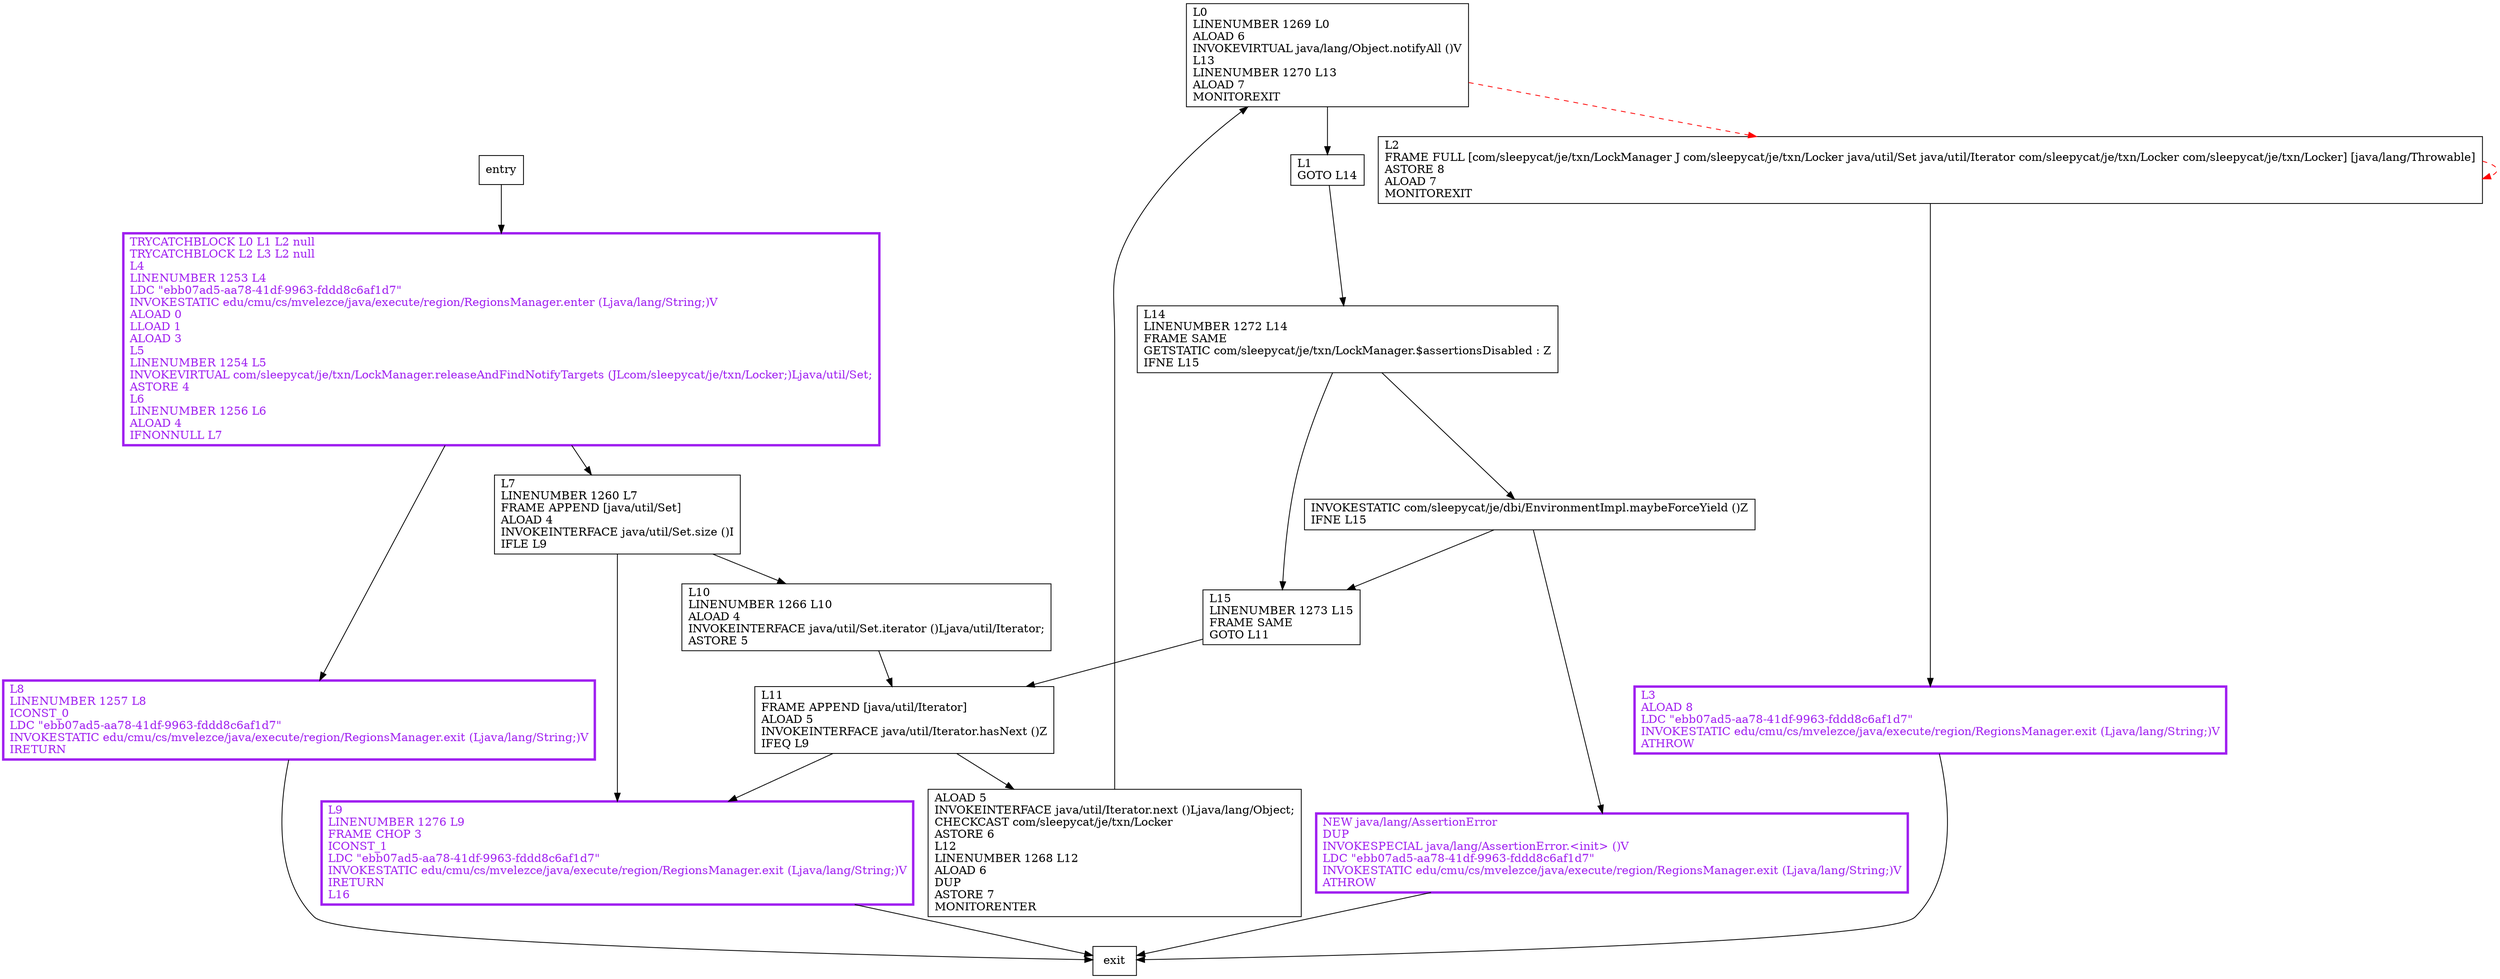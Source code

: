 digraph release {
node [shape=record];
736209486 [label="L0\lLINENUMBER 1269 L0\lALOAD 6\lINVOKEVIRTUAL java/lang/Object.notifyAll ()V\lL13\lLINENUMBER 1270 L13\lALOAD 7\lMONITOREXIT\l"];
1783262991 [label="L14\lLINENUMBER 1272 L14\lFRAME SAME\lGETSTATIC com/sleepycat/je/txn/LockManager.$assertionsDisabled : Z\lIFNE L15\l"];
2117187479 [label="TRYCATCHBLOCK L0 L1 L2 null\lTRYCATCHBLOCK L2 L3 L2 null\lL4\lLINENUMBER 1253 L4\lLDC \"ebb07ad5-aa78-41df-9963-fddd8c6af1d7\"\lINVOKESTATIC edu/cmu/cs/mvelezce/java/execute/region/RegionsManager.enter (Ljava/lang/String;)V\lALOAD 0\lLLOAD 1\lALOAD 3\lL5\lLINENUMBER 1254 L5\lINVOKEVIRTUAL com/sleepycat/je/txn/LockManager.releaseAndFindNotifyTargets (JLcom/sleepycat/je/txn/Locker;)Ljava/util/Set;\lASTORE 4\lL6\lLINENUMBER 1256 L6\lALOAD 4\lIFNONNULL L7\l"];
517478799 [label="L9\lLINENUMBER 1276 L9\lFRAME CHOP 3\lICONST_1\lLDC \"ebb07ad5-aa78-41df-9963-fddd8c6af1d7\"\lINVOKESTATIC edu/cmu/cs/mvelezce/java/execute/region/RegionsManager.exit (Ljava/lang/String;)V\lIRETURN\lL16\l"];
593888896 [label="NEW java/lang/AssertionError\lDUP\lINVOKESPECIAL java/lang/AssertionError.\<init\> ()V\lLDC \"ebb07ad5-aa78-41df-9963-fddd8c6af1d7\"\lINVOKESTATIC edu/cmu/cs/mvelezce/java/execute/region/RegionsManager.exit (Ljava/lang/String;)V\lATHROW\l"];
1589393200 [label="L1\lGOTO L14\l"];
1930921711 [label="L2\lFRAME FULL [com/sleepycat/je/txn/LockManager J com/sleepycat/je/txn/Locker java/util/Set java/util/Iterator com/sleepycat/je/txn/Locker com/sleepycat/je/txn/Locker] [java/lang/Throwable]\lASTORE 8\lALOAD 7\lMONITOREXIT\l"];
1958379285 [label="ALOAD 5\lINVOKEINTERFACE java/util/Iterator.next ()Ljava/lang/Object;\lCHECKCAST com/sleepycat/je/txn/Locker\lASTORE 6\lL12\lLINENUMBER 1268 L12\lALOAD 6\lDUP\lASTORE 7\lMONITORENTER\l"];
1445529837 [label="L10\lLINENUMBER 1266 L10\lALOAD 4\lINVOKEINTERFACE java/util/Set.iterator ()Ljava/util/Iterator;\lASTORE 5\l"];
654078860 [label="L8\lLINENUMBER 1257 L8\lICONST_0\lLDC \"ebb07ad5-aa78-41df-9963-fddd8c6af1d7\"\lINVOKESTATIC edu/cmu/cs/mvelezce/java/execute/region/RegionsManager.exit (Ljava/lang/String;)V\lIRETURN\l"];
6887957 [label="L3\lALOAD 8\lLDC \"ebb07ad5-aa78-41df-9963-fddd8c6af1d7\"\lINVOKESTATIC edu/cmu/cs/mvelezce/java/execute/region/RegionsManager.exit (Ljava/lang/String;)V\lATHROW\l"];
1534949835 [label="L11\lFRAME APPEND [java/util/Iterator]\lALOAD 5\lINVOKEINTERFACE java/util/Iterator.hasNext ()Z\lIFEQ L9\l"];
424068564 [label="L7\lLINENUMBER 1260 L7\lFRAME APPEND [java/util/Set]\lALOAD 4\lINVOKEINTERFACE java/util/Set.size ()I\lIFLE L9\l"];
872421288 [label="INVOKESTATIC com/sleepycat/je/dbi/EnvironmentImpl.maybeForceYield ()Z\lIFNE L15\l"];
67339202 [label="L15\lLINENUMBER 1273 L15\lFRAME SAME\lGOTO L11\l"];
entry;
exit;
736209486 -> 1589393200
736209486 -> 1930921711 [style=dashed, color=red]
1783262991 -> 872421288
1783262991 -> 67339202
2117187479 -> 424068564
2117187479 -> 654078860
517478799 -> exit
593888896 -> exit
1589393200 -> 1783262991
1930921711 -> 6887957
1930921711 -> 1930921711 [style=dashed, color=red]
1958379285 -> 736209486
1445529837 -> 1534949835
654078860 -> exit
entry -> 2117187479
6887957 -> exit
1534949835 -> 517478799
1534949835 -> 1958379285
424068564 -> 517478799
424068564 -> 1445529837
872421288 -> 593888896
872421288 -> 67339202
67339202 -> 1534949835
6887957[fontcolor="purple", penwidth=3, color="purple"];
2117187479[fontcolor="purple", penwidth=3, color="purple"];
517478799[fontcolor="purple", penwidth=3, color="purple"];
593888896[fontcolor="purple", penwidth=3, color="purple"];
654078860[fontcolor="purple", penwidth=3, color="purple"];
}
